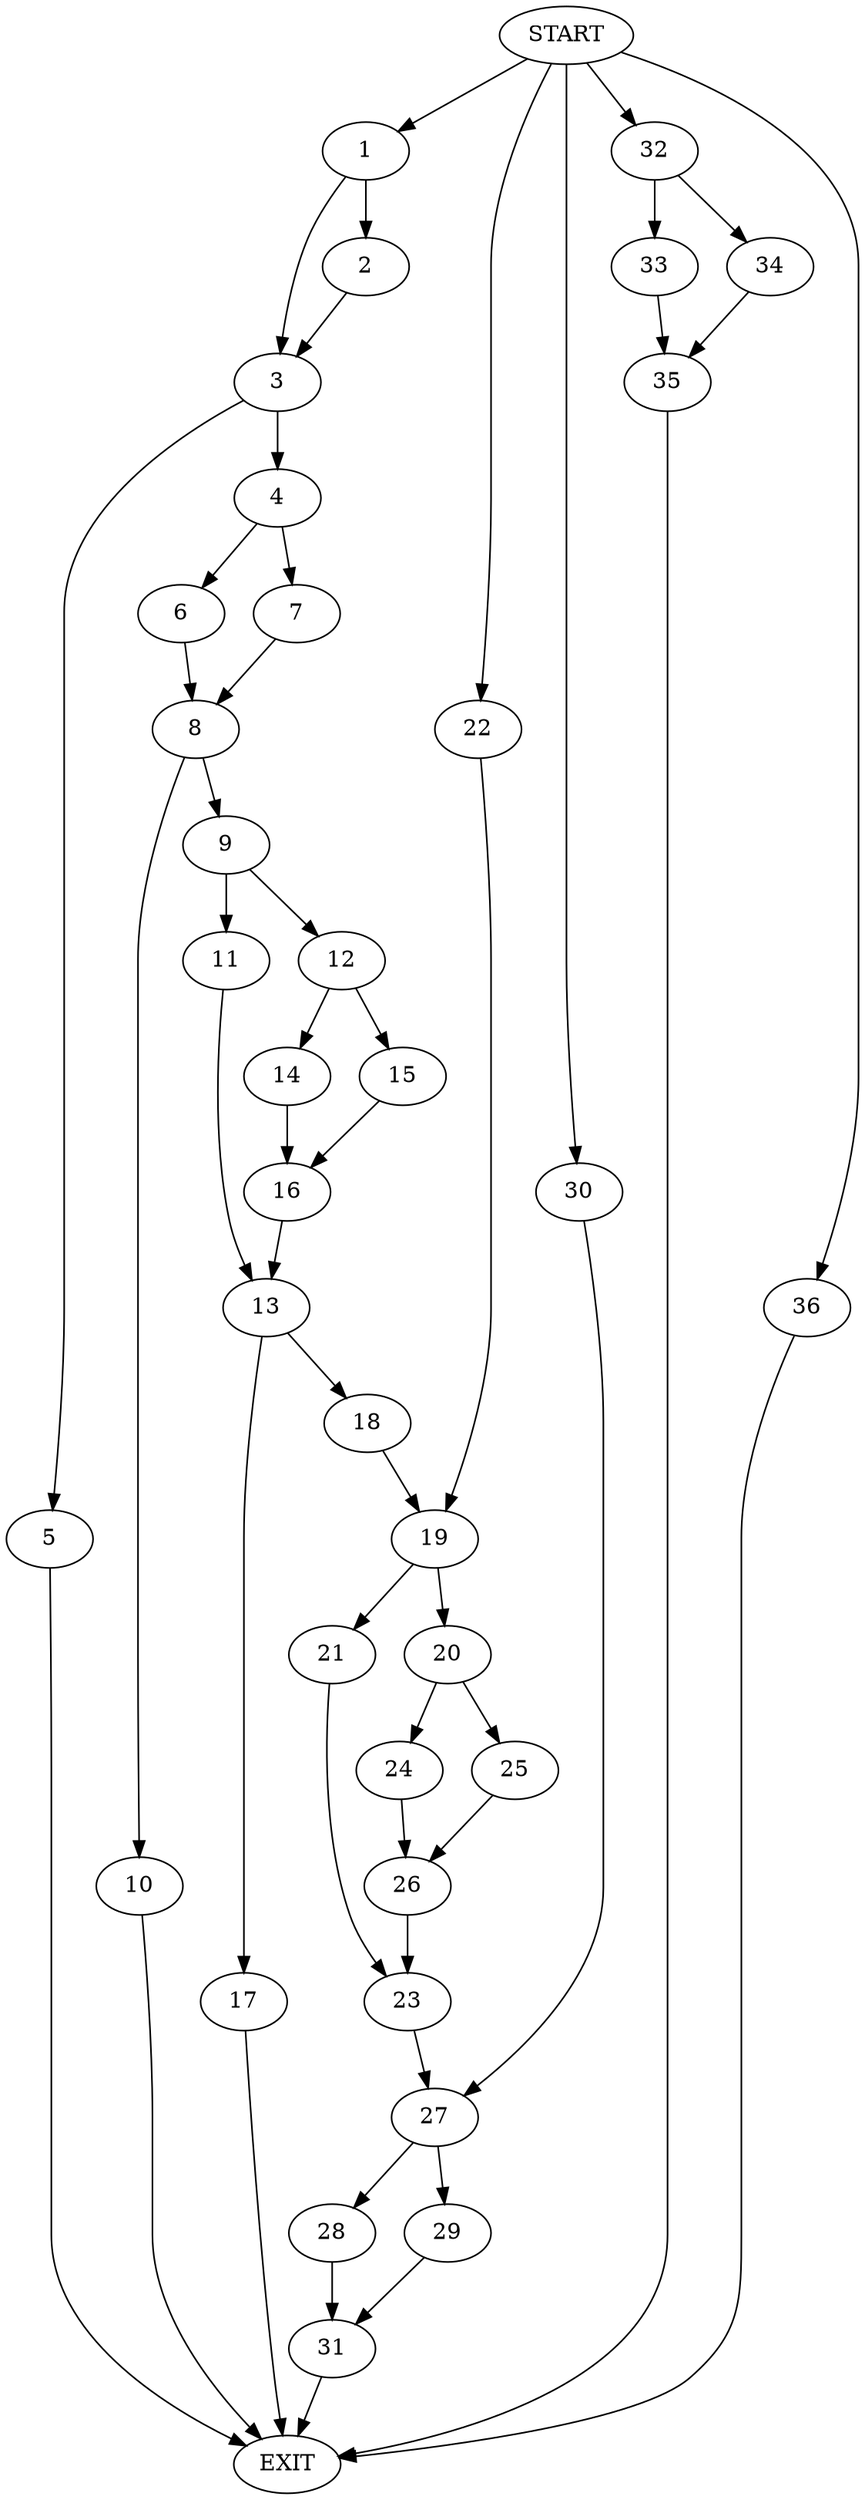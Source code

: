 digraph {
0 [label="START"]
37 [label="EXIT"]
0 -> 1
1 -> 2
1 -> 3
3 -> 4
3 -> 5
2 -> 3
4 -> 6
4 -> 7
5 -> 37
6 -> 8
7 -> 8
8 -> 9
8 -> 10
9 -> 11
9 -> 12
10 -> 37
11 -> 13
12 -> 14
12 -> 15
15 -> 16
14 -> 16
16 -> 13
13 -> 17
13 -> 18
17 -> 37
18 -> 19
19 -> 20
19 -> 21
0 -> 22
22 -> 19
21 -> 23
20 -> 24
20 -> 25
24 -> 26
25 -> 26
26 -> 23
23 -> 27
27 -> 28
27 -> 29
0 -> 30
30 -> 27
29 -> 31
28 -> 31
31 -> 37
0 -> 32
32 -> 33
32 -> 34
33 -> 35
34 -> 35
35 -> 37
0 -> 36
36 -> 37
}
